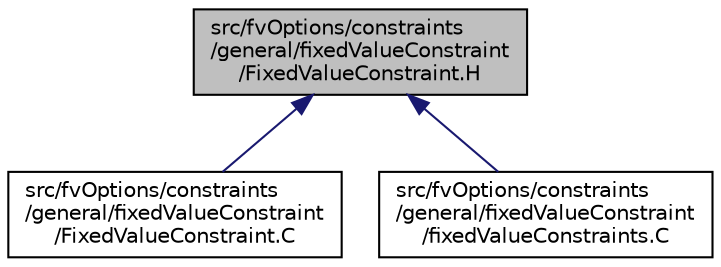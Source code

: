 digraph "src/fvOptions/constraints/general/fixedValueConstraint/FixedValueConstraint.H"
{
  bgcolor="transparent";
  edge [fontname="Helvetica",fontsize="10",labelfontname="Helvetica",labelfontsize="10"];
  node [fontname="Helvetica",fontsize="10",shape=record];
  Node1 [label="src/fvOptions/constraints\l/general/fixedValueConstraint\l/FixedValueConstraint.H",height=0.2,width=0.4,color="black", fillcolor="grey75", style="filled" fontcolor="black"];
  Node1 -> Node2 [dir="back",color="midnightblue",fontsize="10",style="solid",fontname="Helvetica"];
  Node2 [label="src/fvOptions/constraints\l/general/fixedValueConstraint\l/FixedValueConstraint.C",height=0.2,width=0.4,color="black",URL="$FixedValueConstraint_8C.html"];
  Node1 -> Node3 [dir="back",color="midnightblue",fontsize="10",style="solid",fontname="Helvetica"];
  Node3 [label="src/fvOptions/constraints\l/general/fixedValueConstraint\l/fixedValueConstraints.C",height=0.2,width=0.4,color="black",URL="$fixedValueConstraints_8C.html"];
}
